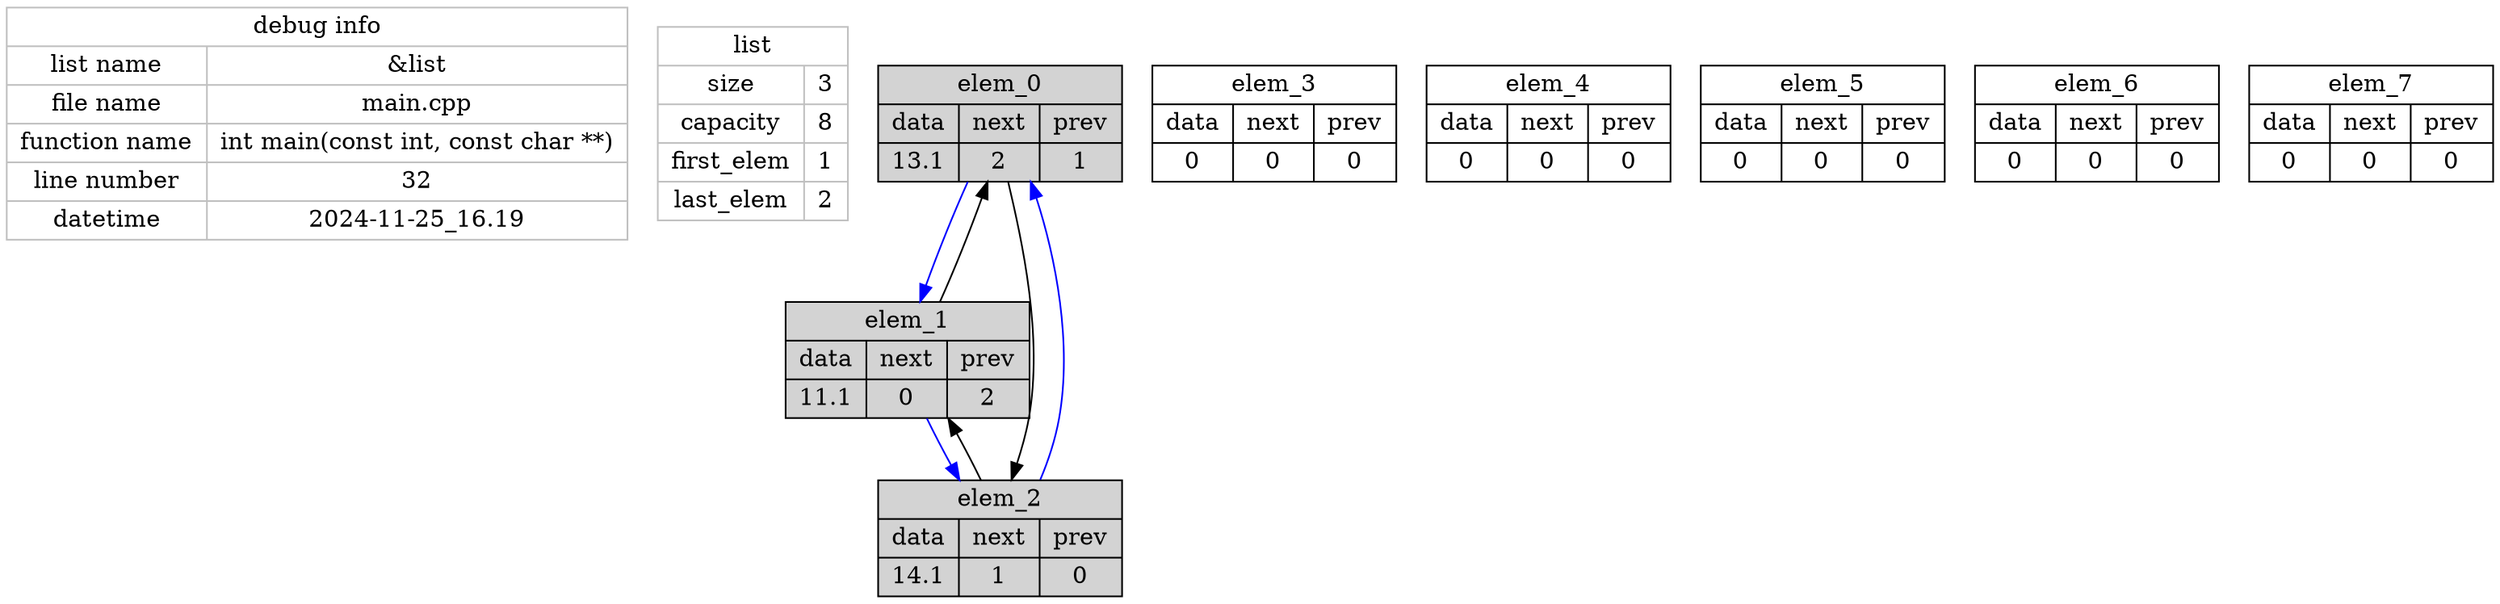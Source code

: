 digraph G {
debug_info [
shape=record,
label="{debug info | { {list name | file name | function name | line number | datetime} | {&list | main.cpp | int main(const int, const char **) | 32 | 2024-11-25_16.19} }}",
fillcolor=white,
color=grey,
style="filled",
];
list [
shape=record,
label="{list | { {size | capacity | first_elem | last_elem} | {3 | 8 | 1 | 2} }}",
fillcolor=white,
color=grey,
style="filled",
];
elem_0 [
  shape=record,
  label="{elem_0 | {{data | 13.1} | {next | 2} | {prev | 1}}}",
  fillcolor=white,
  color=black,
  style="filled"
];
elem_1 [
  shape=record,
  label="{elem_1 | {{data | 11.1} | {next | 0} | {prev | 2}}}",
  fillcolor=white,
  color=black,
  style="filled"
];
elem_2 [
  shape=record,
  label="{elem_2 | {{data | 14.1} | {next | 1} | {prev | 0}}}",
  fillcolor=white,
  color=black,
  style="filled"
];
elem_3 [
  shape=record,
  label="{elem_3 | {{data | 0} | {next | 0} | {prev | 0}}}",
  fillcolor=white,
  color=black,
  style="filled"
];
elem_4 [
  shape=record,
  label="{elem_4 | {{data | 0} | {next | 0} | {prev | 0}}}",
  fillcolor=white,
  color=black,
  style="filled"
];
elem_5 [
  shape=record,
  label="{elem_5 | {{data | 0} | {next | 0} | {prev | 0}}}",
  fillcolor=white,
  color=black,
  style="filled"
];
elem_6 [
  shape=record,
  label="{elem_6 | {{data | 0} | {next | 0} | {prev | 0}}}",
  fillcolor=white,
  color=black,
  style="filled"
];
elem_7 [
  shape=record,
  label="{elem_7 | {{data | 0} | {next | 0} | {prev | 0}}}",
  fillcolor=white,
  color=black,
  style="filled"
];

elem_1 -> elem_0 [color=black, line=stigh];
elem_1 -> elem_2 [color=blue];
elem_1 [fillcolor=lightgrey];

elem_0 -> elem_2 [color=black, line=stigh];
elem_0 -> elem_1 [color=blue];
elem_0 [fillcolor=lightgrey];

elem_2 -> elem_1 [color=black, line=stigh];
elem_2 -> elem_0 [color=blue];
elem_2 [fillcolor=lightgrey];

}
